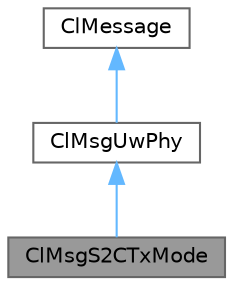 digraph "ClMsgS2CTxMode"
{
 // LATEX_PDF_SIZE
  bgcolor="transparent";
  edge [fontname=Helvetica,fontsize=10,labelfontname=Helvetica,labelfontsize=10];
  node [fontname=Helvetica,fontsize=10,shape=box,height=0.2,width=0.4];
  Node1 [id="Node000001",label="ClMsgS2CTxMode",height=0.2,width=0.4,color="gray40", fillcolor="grey60", style="filled", fontcolor="black",tooltip="Cl Message type for setting the Tx Mode: Instant Message, Burst or Piggyback."];
  Node2 -> Node1 [id="edge1_Node000001_Node000002",dir="back",color="steelblue1",style="solid",tooltip=" "];
  Node2 [id="Node000002",label="ClMsgUwPhy",height=0.2,width=0.4,color="gray40", fillcolor="white", style="filled",URL="$classClMsgUwPhy.html",tooltip="ClMsgUwPhy should be extended and used to ask to set or get a parameter of a specific phy."];
  Node3 -> Node2 [id="edge2_Node000002_Node000003",dir="back",color="steelblue1",style="solid",tooltip=" "];
  Node3 [id="Node000003",label="ClMessage",height=0.2,width=0.4,color="gray40", fillcolor="white", style="filled",tooltip=" "];
}
